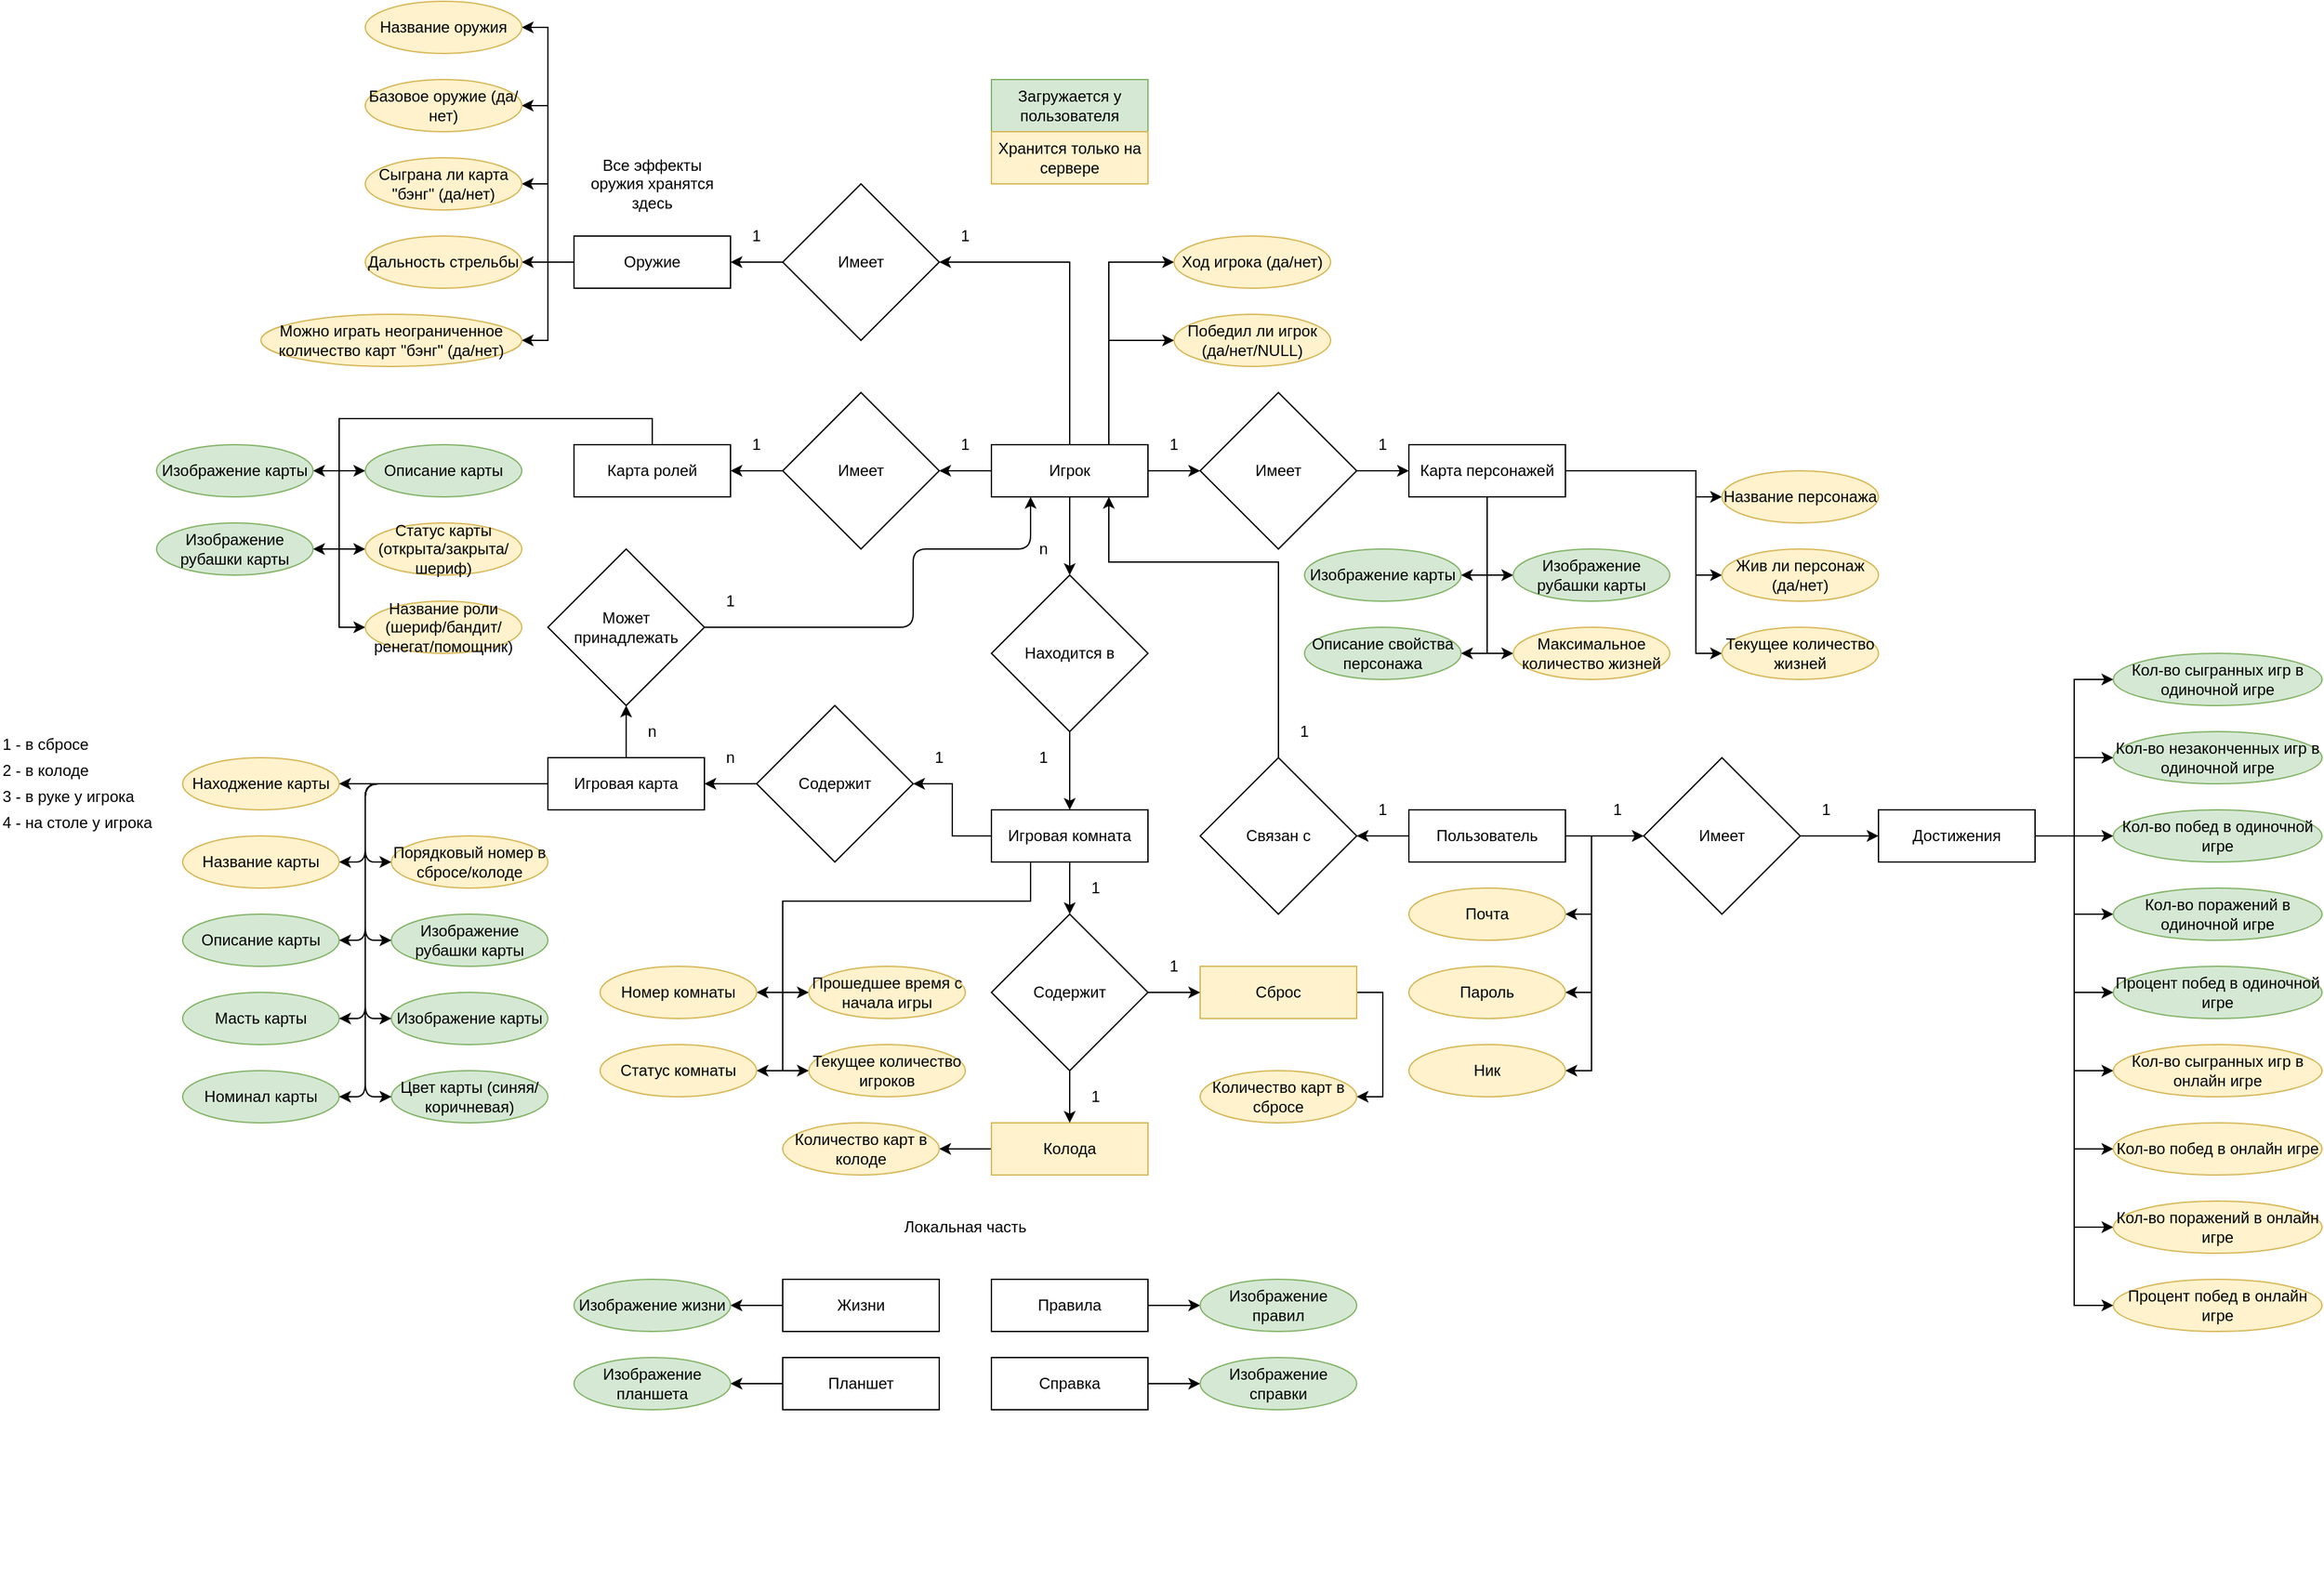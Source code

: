 <mxfile version="14.5.1" type="device"><diagram id="2LK_nWgQ4b0RKUr6yLOh" name="Страница 1"><mxGraphModel dx="1695" dy="1679" grid="1" gridSize="10" guides="1" tooltips="1" connect="1" arrows="1" fold="1" page="1" pageScale="1" pageWidth="827" pageHeight="1169" math="0" shadow="0"><root><mxCell id="0"/><mxCell id="1" parent="0"/><mxCell id="tqJbhCtPQgTpKIdVYoPa-54" style="edgeStyle=orthogonalEdgeStyle;rounded=0;orthogonalLoop=1;jettySize=auto;html=1;exitX=0;exitY=0.5;exitDx=0;exitDy=0;entryX=1;entryY=0.5;entryDx=0;entryDy=0;" parent="1" source="tqJbhCtPQgTpKIdVYoPa-1" target="tqJbhCtPQgTpKIdVYoPa-53" edge="1"><mxGeometry relative="1" as="geometry"/></mxCell><mxCell id="Ng_sRUgUd0FgWZVph2ZS-1" style="edgeStyle=orthogonalEdgeStyle;rounded=0;orthogonalLoop=1;jettySize=auto;html=1;exitX=1;exitY=0.5;exitDx=0;exitDy=0;entryX=1;entryY=0.5;entryDx=0;entryDy=0;" parent="1" source="tqJbhCtPQgTpKIdVYoPa-1" target="tqJbhCtPQgTpKIdVYoPa-2" edge="1"><mxGeometry relative="1" as="geometry"/></mxCell><mxCell id="Ng_sRUgUd0FgWZVph2ZS-2" style="edgeStyle=orthogonalEdgeStyle;rounded=0;orthogonalLoop=1;jettySize=auto;html=1;exitX=1;exitY=0.5;exitDx=0;exitDy=0;entryX=1;entryY=0.5;entryDx=0;entryDy=0;" parent="1" source="tqJbhCtPQgTpKIdVYoPa-1" target="tqJbhCtPQgTpKIdVYoPa-3" edge="1"><mxGeometry relative="1" as="geometry"/></mxCell><mxCell id="Ng_sRUgUd0FgWZVph2ZS-3" style="edgeStyle=orthogonalEdgeStyle;rounded=0;orthogonalLoop=1;jettySize=auto;html=1;exitX=1;exitY=0.5;exitDx=0;exitDy=0;entryX=1;entryY=0.5;entryDx=0;entryDy=0;" parent="1" source="tqJbhCtPQgTpKIdVYoPa-1" target="tqJbhCtPQgTpKIdVYoPa-4" edge="1"><mxGeometry relative="1" as="geometry"/></mxCell><mxCell id="Ng_sRUgUd0FgWZVph2ZS-5" style="edgeStyle=orthogonalEdgeStyle;rounded=0;orthogonalLoop=1;jettySize=auto;html=1;exitX=1;exitY=0.5;exitDx=0;exitDy=0;entryX=0;entryY=0.5;entryDx=0;entryDy=0;" parent="1" source="tqJbhCtPQgTpKIdVYoPa-1" target="Ng_sRUgUd0FgWZVph2ZS-4" edge="1"><mxGeometry relative="1" as="geometry"/></mxCell><mxCell id="tqJbhCtPQgTpKIdVYoPa-1" value="Пользователь" style="rounded=0;whiteSpace=wrap;html=1;" parent="1" vertex="1"><mxGeometry x="820" y="160" width="120" height="40" as="geometry"/></mxCell><mxCell id="tqJbhCtPQgTpKIdVYoPa-2" value="Почта" style="ellipse;whiteSpace=wrap;html=1;fillColor=#fff2cc;strokeColor=#d6b656;" parent="1" vertex="1"><mxGeometry x="820" y="220" width="120" height="40" as="geometry"/></mxCell><mxCell id="tqJbhCtPQgTpKIdVYoPa-3" value="Пароль" style="ellipse;whiteSpace=wrap;html=1;fillColor=#fff2cc;strokeColor=#d6b656;" parent="1" vertex="1"><mxGeometry x="820" y="280" width="120" height="40" as="geometry"/></mxCell><mxCell id="tqJbhCtPQgTpKIdVYoPa-4" value="Ник" style="ellipse;whiteSpace=wrap;html=1;fillColor=#fff2cc;strokeColor=#d6b656;" parent="1" vertex="1"><mxGeometry x="820" y="340" width="120" height="40" as="geometry"/></mxCell><mxCell id="yKu2WsWxw4WH2LXZNO1g-32" style="edgeStyle=orthogonalEdgeStyle;rounded=0;orthogonalLoop=1;jettySize=auto;html=1;exitX=0.5;exitY=0;exitDx=0;exitDy=0;entryX=0.5;entryY=1;entryDx=0;entryDy=0;" edge="1" parent="1" source="tqJbhCtPQgTpKIdVYoPa-8" target="yKu2WsWxw4WH2LXZNO1g-31"><mxGeometry relative="1" as="geometry"/></mxCell><mxCell id="tqJbhCtPQgTpKIdVYoPa-8" value="Игровая карта" style="rounded=0;whiteSpace=wrap;html=1;" parent="1" vertex="1"><mxGeometry x="160" y="120" width="120" height="40" as="geometry"/></mxCell><mxCell id="tqJbhCtPQgTpKIdVYoPa-11" value="Изображение карты" style="ellipse;whiteSpace=wrap;html=1;fillColor=#d5e8d4;strokeColor=#82b366;" parent="1" vertex="1"><mxGeometry x="40" y="300" width="120" height="40" as="geometry"/></mxCell><mxCell id="tqJbhCtPQgTpKIdVYoPa-12" value="Описание карты" style="ellipse;whiteSpace=wrap;html=1;fillColor=#d5e8d4;strokeColor=#82b366;" parent="1" vertex="1"><mxGeometry x="-120" y="240" width="120" height="40" as="geometry"/></mxCell><mxCell id="tqJbhCtPQgTpKIdVYoPa-16" value="Масть карты" style="ellipse;whiteSpace=wrap;html=1;fillColor=#d5e8d4;strokeColor=#82b366;" parent="1" vertex="1"><mxGeometry x="-120" y="300" width="120" height="40" as="geometry"/></mxCell><mxCell id="tqJbhCtPQgTpKIdVYoPa-18" value="Номинал карты" style="ellipse;whiteSpace=wrap;html=1;fillColor=#d5e8d4;strokeColor=#82b366;" parent="1" vertex="1"><mxGeometry x="-120" y="360" width="120" height="40" as="geometry"/></mxCell><mxCell id="tqJbhCtPQgTpKIdVYoPa-20" value="Изображение рубашки карты" style="ellipse;whiteSpace=wrap;html=1;fillColor=#d5e8d4;strokeColor=#82b366;" parent="1" vertex="1"><mxGeometry x="40" y="240" width="120" height="40" as="geometry"/></mxCell><mxCell id="tqJbhCtPQgTpKIdVYoPa-75" style="edgeStyle=orthogonalEdgeStyle;rounded=0;orthogonalLoop=1;jettySize=auto;html=1;exitX=0.5;exitY=0;exitDx=0;exitDy=0;entryX=1;entryY=0.5;entryDx=0;entryDy=0;" parent="1" source="tqJbhCtPQgTpKIdVYoPa-22" target="tqJbhCtPQgTpKIdVYoPa-23" edge="1"><mxGeometry relative="1" as="geometry"><mxPoint y="-120" as="targetPoint"/><Array as="points"><mxPoint x="240" y="-140"/><mxPoint y="-140"/><mxPoint y="-100"/></Array></mxGeometry></mxCell><mxCell id="tqJbhCtPQgTpKIdVYoPa-77" style="edgeStyle=orthogonalEdgeStyle;rounded=0;orthogonalLoop=1;jettySize=auto;html=1;exitX=0.5;exitY=0;exitDx=0;exitDy=0;entryX=0;entryY=0.5;entryDx=0;entryDy=0;" parent="1" source="tqJbhCtPQgTpKIdVYoPa-22" target="tqJbhCtPQgTpKIdVYoPa-24" edge="1"><mxGeometry relative="1" as="geometry"><Array as="points"><mxPoint x="240" y="-140"/><mxPoint y="-140"/><mxPoint y="-100"/></Array></mxGeometry></mxCell><mxCell id="vhArE2SicNhaXRRSIGEL-88" style="edgeStyle=orthogonalEdgeStyle;rounded=0;orthogonalLoop=1;jettySize=auto;html=1;exitX=0.5;exitY=0;exitDx=0;exitDy=0;entryX=0;entryY=0.5;entryDx=0;entryDy=0;" parent="1" source="tqJbhCtPQgTpKIdVYoPa-22" target="vhArE2SicNhaXRRSIGEL-36" edge="1"><mxGeometry relative="1" as="geometry"><mxPoint y="-50" as="targetPoint"/></mxGeometry></mxCell><mxCell id="vhArE2SicNhaXRRSIGEL-89" style="edgeStyle=orthogonalEdgeStyle;rounded=0;orthogonalLoop=1;jettySize=auto;html=1;exitX=0.5;exitY=0;exitDx=0;exitDy=0;entryX=1;entryY=0.5;entryDx=0;entryDy=0;" parent="1" source="tqJbhCtPQgTpKIdVYoPa-22" target="tqJbhCtPQgTpKIdVYoPa-25" edge="1"><mxGeometry relative="1" as="geometry"><Array as="points"><mxPoint x="240" y="-140"/><mxPoint y="-140"/><mxPoint y="-40"/></Array></mxGeometry></mxCell><mxCell id="vhArE2SicNhaXRRSIGEL-95" style="edgeStyle=orthogonalEdgeStyle;rounded=0;orthogonalLoop=1;jettySize=auto;html=1;exitX=0.5;exitY=0;exitDx=0;exitDy=0;entryX=0;entryY=0.5;entryDx=0;entryDy=0;" parent="1" source="tqJbhCtPQgTpKIdVYoPa-22" target="vhArE2SicNhaXRRSIGEL-94" edge="1"><mxGeometry relative="1" as="geometry"/></mxCell><mxCell id="tqJbhCtPQgTpKIdVYoPa-22" value="Карта ролей" style="rounded=0;whiteSpace=wrap;html=1;" parent="1" vertex="1"><mxGeometry x="180" y="-120" width="120" height="40" as="geometry"/></mxCell><mxCell id="tqJbhCtPQgTpKIdVYoPa-23" value="Изображение карты" style="ellipse;whiteSpace=wrap;html=1;fillColor=#d5e8d4;strokeColor=#82b366;" parent="1" vertex="1"><mxGeometry x="-140" y="-120" width="120" height="40" as="geometry"/></mxCell><mxCell id="tqJbhCtPQgTpKIdVYoPa-24" value="Описание карты" style="ellipse;whiteSpace=wrap;html=1;fillColor=#d5e8d4;strokeColor=#82b366;" parent="1" vertex="1"><mxGeometry x="20" y="-120" width="120" height="40" as="geometry"/></mxCell><mxCell id="tqJbhCtPQgTpKIdVYoPa-25" value="Изображение рубашки карты" style="ellipse;whiteSpace=wrap;html=1;fillColor=#d5e8d4;strokeColor=#82b366;" parent="1" vertex="1"><mxGeometry x="-140" y="-60" width="120" height="40" as="geometry"/></mxCell><mxCell id="tqJbhCtPQgTpKIdVYoPa-66" style="edgeStyle=orthogonalEdgeStyle;rounded=0;orthogonalLoop=1;jettySize=auto;html=1;exitX=0.5;exitY=1;exitDx=0;exitDy=0;entryX=1;entryY=0.5;entryDx=0;entryDy=0;" parent="1" source="tqJbhCtPQgTpKIdVYoPa-29" target="tqJbhCtPQgTpKIdVYoPa-31" edge="1"><mxGeometry relative="1" as="geometry"/></mxCell><mxCell id="tqJbhCtPQgTpKIdVYoPa-67" style="edgeStyle=orthogonalEdgeStyle;rounded=0;orthogonalLoop=1;jettySize=auto;html=1;exitX=0.5;exitY=1;exitDx=0;exitDy=0;entryX=0;entryY=0.5;entryDx=0;entryDy=0;" parent="1" source="tqJbhCtPQgTpKIdVYoPa-29" target="tqJbhCtPQgTpKIdVYoPa-33" edge="1"><mxGeometry relative="1" as="geometry"/></mxCell><mxCell id="tqJbhCtPQgTpKIdVYoPa-68" style="edgeStyle=orthogonalEdgeStyle;rounded=0;orthogonalLoop=1;jettySize=auto;html=1;exitX=0.5;exitY=1;exitDx=0;exitDy=0;entryX=1;entryY=0.5;entryDx=0;entryDy=0;" parent="1" source="tqJbhCtPQgTpKIdVYoPa-29" target="tqJbhCtPQgTpKIdVYoPa-32" edge="1"><mxGeometry relative="1" as="geometry"/></mxCell><mxCell id="tqJbhCtPQgTpKIdVYoPa-69" style="edgeStyle=orthogonalEdgeStyle;rounded=0;orthogonalLoop=1;jettySize=auto;html=1;exitX=0.5;exitY=1;exitDx=0;exitDy=0;entryX=0;entryY=0.5;entryDx=0;entryDy=0;" parent="1" source="tqJbhCtPQgTpKIdVYoPa-29" target="tqJbhCtPQgTpKIdVYoPa-37" edge="1"><mxGeometry relative="1" as="geometry"/></mxCell><mxCell id="vhArE2SicNhaXRRSIGEL-39" style="edgeStyle=orthogonalEdgeStyle;rounded=0;orthogonalLoop=1;jettySize=auto;html=1;exitX=1;exitY=0.5;exitDx=0;exitDy=0;entryX=0;entryY=0.5;entryDx=0;entryDy=0;" parent="1" source="tqJbhCtPQgTpKIdVYoPa-29" target="vhArE2SicNhaXRRSIGEL-38" edge="1"><mxGeometry relative="1" as="geometry"><Array as="points"><mxPoint x="1040" y="-100"/><mxPoint x="1040" y="40"/></Array></mxGeometry></mxCell><mxCell id="vhArE2SicNhaXRRSIGEL-43" style="edgeStyle=orthogonalEdgeStyle;rounded=0;orthogonalLoop=1;jettySize=auto;html=1;exitX=1;exitY=0.5;exitDx=0;exitDy=0;entryX=0;entryY=0.5;entryDx=0;entryDy=0;" parent="1" source="tqJbhCtPQgTpKIdVYoPa-29" target="vhArE2SicNhaXRRSIGEL-42" edge="1"><mxGeometry relative="1" as="geometry"><Array as="points"><mxPoint x="1040" y="-100"/><mxPoint x="1040" y="-20"/></Array></mxGeometry></mxCell><mxCell id="vhArE2SicNhaXRRSIGEL-97" style="edgeStyle=orthogonalEdgeStyle;rounded=0;orthogonalLoop=1;jettySize=auto;html=1;exitX=1;exitY=0.5;exitDx=0;exitDy=0;entryX=0;entryY=0.5;entryDx=0;entryDy=0;" parent="1" source="tqJbhCtPQgTpKIdVYoPa-29" target="vhArE2SicNhaXRRSIGEL-96" edge="1"><mxGeometry relative="1" as="geometry"><Array as="points"><mxPoint x="1040" y="-100"/><mxPoint x="1040" y="-80"/></Array></mxGeometry></mxCell><mxCell id="tqJbhCtPQgTpKIdVYoPa-29" value="Карта персонажей" style="rounded=0;whiteSpace=wrap;html=1;" parent="1" vertex="1"><mxGeometry x="820" y="-120" width="120" height="40" as="geometry"/></mxCell><mxCell id="tqJbhCtPQgTpKIdVYoPa-30" value="&lt;span style=&quot;color: rgba(0 , 0 , 0 , 0) ; font-family: monospace ; font-size: 0px&quot;&gt;%3CmxGraphModel%3E%3Croot%3E%3CmxCell%20id%3D%220%22%2F%3E%3CmxCell%20id%3D%221%22%20parent%3D%220%22%2F%3E%3CmxCell%20id%3D%222%22%20value%3D%22%D0%98%D0%B7%D0%BE%D0%B1%D1%80%D0%B0%D0%B6%D0%B5%D0%BD%D0%B8%D0%B5%20%D0%BA%D0%B0%D1%80%D1%82%D1%8B%22%20style%3D%22ellipse%3BwhiteSpace%3Dwrap%3Bhtml%3D1%3B%22%20vertex%3D%221%22%20parent%3D%221%22%3E%3CmxGeometry%20x%3D%22320%22%20y%3D%22280%22%20width%3D%22120%22%20height%3D%2240%22%20as%3D%22geometry%22%2F%3E%3C%2FmxCell%3E%3CmxCell%20id%3D%223%22%20value%3D%22%D0%9E%D0%BF%D0%B8%D1%81%D0%B0%D0%BD%D0%B8%D0%B5%20%D0%BA%D0%B0%D1%80%D1%82%D1%8B%22%20style%3D%22ellipse%3BwhiteSpace%3Dwrap%3Bhtml%3D1%3B%22%20vertex%3D%221%22%20parent%3D%221%22%3E%3CmxGeometry%20x%3D%22320%22%20y%3D%22400%22%20width%3D%22120%22%20height%3D%2240%22%20as%3D%22geometry%22%2F%3E%3C%2FmxCell%3E%3CmxCell%20id%3D%224%22%20value%3D%22%D0%98%D0%B7%D0%BE%D0%B1%D1%80%D0%B0%D0%B6%D0%B5%D0%BD%D0%B8%D0%B5%20%D1%80%D1%83%D0%B1%D0%B0%D1%88%D0%BA%D0%B8%20%D0%BA%D0%B0%D1%80%D1%82%D1%8B%22%20style%3D%22ellipse%3BwhiteSpace%3Dwrap%3Bhtml%3D1%3B%22%20vertex%3D%221%22%20parent%3D%221%22%3E%3CmxGeometry%20x%3D%22320%22%20y%3D%22340%22%20width%3D%22120%22%20height%3D%2240%22%20as%3D%22geometry%22%2F%3E%3C%2FmxCell%3E%3C%2Froot%3E%3C%2FmxGraphModel%3E&lt;/span&gt;" style="text;html=1;align=center;verticalAlign=middle;resizable=0;points=[];;autosize=1;" parent="1" vertex="1"><mxGeometry x="863" y="738" width="20" height="20" as="geometry"/></mxCell><mxCell id="tqJbhCtPQgTpKIdVYoPa-31" value="Изображение карты" style="ellipse;whiteSpace=wrap;html=1;fillColor=#d5e8d4;strokeColor=#82b366;" parent="1" vertex="1"><mxGeometry x="740" y="-40" width="120" height="40" as="geometry"/></mxCell><mxCell id="tqJbhCtPQgTpKIdVYoPa-32" value="Описание свойства персонажа" style="ellipse;whiteSpace=wrap;html=1;fillColor=#d5e8d4;strokeColor=#82b366;" parent="1" vertex="1"><mxGeometry x="740" y="20" width="120" height="40" as="geometry"/></mxCell><mxCell id="tqJbhCtPQgTpKIdVYoPa-33" value="Изображение рубашки карты" style="ellipse;whiteSpace=wrap;html=1;fillColor=#d5e8d4;strokeColor=#82b366;" parent="1" vertex="1"><mxGeometry x="900" y="-40" width="120" height="40" as="geometry"/></mxCell><mxCell id="tqJbhCtPQgTpKIdVYoPa-37" value="Максимальное количество жизней" style="ellipse;whiteSpace=wrap;html=1;fillColor=#fff2cc;strokeColor=#d6b656;" parent="1" vertex="1"><mxGeometry x="900" y="20" width="120" height="40" as="geometry"/></mxCell><mxCell id="tqJbhCtPQgTpKIdVYoPa-42" style="edgeStyle=orthogonalEdgeStyle;rounded=0;orthogonalLoop=1;jettySize=auto;html=1;entryX=1;entryY=0.5;entryDx=0;entryDy=0;exitX=0;exitY=0.5;exitDx=0;exitDy=0;" parent="1" source="tqJbhCtPQgTpKIdVYoPa-40" target="tqJbhCtPQgTpKIdVYoPa-41" edge="1"><mxGeometry relative="1" as="geometry"/></mxCell><mxCell id="tqJbhCtPQgTpKIdVYoPa-40" value="Планшет" style="rounded=0;whiteSpace=wrap;html=1;" parent="1" vertex="1"><mxGeometry x="340" y="580" width="120" height="40" as="geometry"/></mxCell><mxCell id="tqJbhCtPQgTpKIdVYoPa-41" value="Изображение планшета" style="ellipse;whiteSpace=wrap;html=1;fillColor=#d5e8d4;strokeColor=#82b366;" parent="1" vertex="1"><mxGeometry x="180" y="580" width="120" height="40" as="geometry"/></mxCell><mxCell id="tqJbhCtPQgTpKIdVYoPa-45" style="edgeStyle=orthogonalEdgeStyle;rounded=0;orthogonalLoop=1;jettySize=auto;html=1;exitX=0;exitY=0.5;exitDx=0;exitDy=0;entryX=1;entryY=0.5;entryDx=0;entryDy=0;" parent="1" source="tqJbhCtPQgTpKIdVYoPa-43" target="tqJbhCtPQgTpKIdVYoPa-44" edge="1"><mxGeometry relative="1" as="geometry"/></mxCell><mxCell id="tqJbhCtPQgTpKIdVYoPa-43" value="Жизни" style="rounded=0;whiteSpace=wrap;html=1;" parent="1" vertex="1"><mxGeometry x="340" y="520" width="120" height="40" as="geometry"/></mxCell><mxCell id="tqJbhCtPQgTpKIdVYoPa-44" value="Изображение жизни" style="ellipse;whiteSpace=wrap;html=1;fillColor=#d5e8d4;strokeColor=#82b366;" parent="1" vertex="1"><mxGeometry x="180" y="520" width="120" height="40" as="geometry"/></mxCell><mxCell id="tqJbhCtPQgTpKIdVYoPa-48" style="edgeStyle=orthogonalEdgeStyle;rounded=0;orthogonalLoop=1;jettySize=auto;html=1;exitX=1;exitY=0.5;exitDx=0;exitDy=0;entryX=0;entryY=0.5;entryDx=0;entryDy=0;" parent="1" source="tqJbhCtPQgTpKIdVYoPa-46" target="tqJbhCtPQgTpKIdVYoPa-47" edge="1"><mxGeometry relative="1" as="geometry"/></mxCell><mxCell id="tqJbhCtPQgTpKIdVYoPa-46" value="Правила" style="rounded=0;whiteSpace=wrap;html=1;" parent="1" vertex="1"><mxGeometry x="500" y="520" width="120" height="40" as="geometry"/></mxCell><mxCell id="tqJbhCtPQgTpKIdVYoPa-47" value="Изображение правил" style="ellipse;whiteSpace=wrap;html=1;fillColor=#d5e8d4;strokeColor=#82b366;" parent="1" vertex="1"><mxGeometry x="660" y="520" width="120" height="40" as="geometry"/></mxCell><mxCell id="tqJbhCtPQgTpKIdVYoPa-51" style="edgeStyle=orthogonalEdgeStyle;rounded=0;orthogonalLoop=1;jettySize=auto;html=1;exitX=1;exitY=0.5;exitDx=0;exitDy=0;entryX=0;entryY=0.5;entryDx=0;entryDy=0;" parent="1" source="tqJbhCtPQgTpKIdVYoPa-49" target="tqJbhCtPQgTpKIdVYoPa-50" edge="1"><mxGeometry relative="1" as="geometry"/></mxCell><mxCell id="tqJbhCtPQgTpKIdVYoPa-49" value="Справка" style="rounded=0;whiteSpace=wrap;html=1;" parent="1" vertex="1"><mxGeometry x="500" y="580" width="120" height="40" as="geometry"/></mxCell><mxCell id="tqJbhCtPQgTpKIdVYoPa-50" value="Изображение справки" style="ellipse;whiteSpace=wrap;html=1;fillColor=#d5e8d4;strokeColor=#82b366;" parent="1" vertex="1"><mxGeometry x="660" y="580" width="120" height="40" as="geometry"/></mxCell><mxCell id="vhArE2SicNhaXRRSIGEL-72" style="edgeStyle=orthogonalEdgeStyle;rounded=0;orthogonalLoop=1;jettySize=auto;html=1;entryX=0.5;entryY=0;entryDx=0;entryDy=0;" parent="1" source="tqJbhCtPQgTpKIdVYoPa-52" target="vhArE2SicNhaXRRSIGEL-71" edge="1"><mxGeometry relative="1" as="geometry"/></mxCell><mxCell id="yKu2WsWxw4WH2LXZNO1g-14" style="edgeStyle=orthogonalEdgeStyle;rounded=0;orthogonalLoop=1;jettySize=auto;html=1;exitX=0.25;exitY=1;exitDx=0;exitDy=0;entryX=0;entryY=0.5;entryDx=0;entryDy=0;" edge="1" parent="1" source="tqJbhCtPQgTpKIdVYoPa-52" target="tqJbhCtPQgTpKIdVYoPa-58"><mxGeometry relative="1" as="geometry"><Array as="points"><mxPoint x="530" y="230"/><mxPoint x="340" y="230"/><mxPoint x="340" y="300"/></Array></mxGeometry></mxCell><mxCell id="yKu2WsWxw4WH2LXZNO1g-15" style="edgeStyle=orthogonalEdgeStyle;rounded=0;orthogonalLoop=1;jettySize=auto;html=1;exitX=0.25;exitY=1;exitDx=0;exitDy=0;entryX=0;entryY=0.5;entryDx=0;entryDy=0;" edge="1" parent="1" source="tqJbhCtPQgTpKIdVYoPa-52" target="tqJbhCtPQgTpKIdVYoPa-62"><mxGeometry relative="1" as="geometry"><Array as="points"><mxPoint x="530" y="230"/><mxPoint x="340" y="230"/><mxPoint x="340" y="360"/></Array></mxGeometry></mxCell><mxCell id="yKu2WsWxw4WH2LXZNO1g-16" style="edgeStyle=orthogonalEdgeStyle;rounded=0;orthogonalLoop=1;jettySize=auto;html=1;exitX=0.25;exitY=1;exitDx=0;exitDy=0;entryX=1;entryY=0.5;entryDx=0;entryDy=0;" edge="1" parent="1" source="tqJbhCtPQgTpKIdVYoPa-52" target="tqJbhCtPQgTpKIdVYoPa-56"><mxGeometry relative="1" as="geometry"><Array as="points"><mxPoint x="530" y="230"/><mxPoint x="340" y="230"/><mxPoint x="340" y="300"/></Array></mxGeometry></mxCell><mxCell id="yKu2WsWxw4WH2LXZNO1g-17" style="edgeStyle=orthogonalEdgeStyle;rounded=0;orthogonalLoop=1;jettySize=auto;html=1;exitX=0.25;exitY=1;exitDx=0;exitDy=0;entryX=1;entryY=0.5;entryDx=0;entryDy=0;" edge="1" parent="1" source="tqJbhCtPQgTpKIdVYoPa-52" target="tqJbhCtPQgTpKIdVYoPa-57"><mxGeometry relative="1" as="geometry"><Array as="points"><mxPoint x="530" y="230"/><mxPoint x="340" y="230"/><mxPoint x="340" y="360"/></Array></mxGeometry></mxCell><mxCell id="yKu2WsWxw4WH2LXZNO1g-18" style="edgeStyle=orthogonalEdgeStyle;rounded=0;orthogonalLoop=1;jettySize=auto;html=1;exitX=0;exitY=0.5;exitDx=0;exitDy=0;entryX=1;entryY=0.5;entryDx=0;entryDy=0;" edge="1" parent="1" source="tqJbhCtPQgTpKIdVYoPa-52" target="vhArE2SicNhaXRRSIGEL-33"><mxGeometry relative="1" as="geometry"/></mxCell><mxCell id="tqJbhCtPQgTpKIdVYoPa-52" value="Игровая комната" style="rounded=0;whiteSpace=wrap;html=1;" parent="1" vertex="1"><mxGeometry x="500" y="160" width="120" height="40" as="geometry"/></mxCell><mxCell id="tqJbhCtPQgTpKIdVYoPa-55" style="edgeStyle=orthogonalEdgeStyle;rounded=0;orthogonalLoop=1;jettySize=auto;html=1;exitX=0.5;exitY=0;exitDx=0;exitDy=0;entryX=0.75;entryY=1;entryDx=0;entryDy=0;" parent="1" source="tqJbhCtPQgTpKIdVYoPa-53" target="vhArE2SicNhaXRRSIGEL-1" edge="1"><mxGeometry relative="1" as="geometry"><Array as="points"><mxPoint x="720" y="-30"/><mxPoint x="590" y="-30"/></Array></mxGeometry></mxCell><mxCell id="tqJbhCtPQgTpKIdVYoPa-53" value="Связан с" style="rhombus;whiteSpace=wrap;html=1;" parent="1" vertex="1"><mxGeometry x="660" y="120" width="120" height="120" as="geometry"/></mxCell><mxCell id="tqJbhCtPQgTpKIdVYoPa-56" value="Номер комнаты" style="ellipse;whiteSpace=wrap;html=1;fillColor=#fff2cc;strokeColor=#d6b656;" parent="1" vertex="1"><mxGeometry x="200" y="280" width="120" height="40" as="geometry"/></mxCell><mxCell id="tqJbhCtPQgTpKIdVYoPa-57" value="Статус комнаты" style="ellipse;whiteSpace=wrap;html=1;fillColor=#fff2cc;strokeColor=#d6b656;" parent="1" vertex="1"><mxGeometry x="200" y="340" width="120" height="40" as="geometry"/></mxCell><mxCell id="tqJbhCtPQgTpKIdVYoPa-58" value="Прошедшее время с начала игры" style="ellipse;whiteSpace=wrap;html=1;fillColor=#fff2cc;strokeColor=#d6b656;" parent="1" vertex="1"><mxGeometry x="360" y="280" width="120" height="40" as="geometry"/></mxCell><mxCell id="tqJbhCtPQgTpKIdVYoPa-62" value="Текущее количество игроков" style="ellipse;whiteSpace=wrap;html=1;fillColor=#fff2cc;strokeColor=#d6b656;" parent="1" vertex="1"><mxGeometry x="360" y="340" width="120" height="40" as="geometry"/></mxCell><mxCell id="vhArE2SicNhaXRRSIGEL-9" style="edgeStyle=orthogonalEdgeStyle;rounded=0;orthogonalLoop=1;jettySize=auto;html=1;exitX=0;exitY=0.5;exitDx=0;exitDy=0;entryX=1;entryY=0.5;entryDx=0;entryDy=0;" parent="1" source="vhArE2SicNhaXRRSIGEL-1" target="vhArE2SicNhaXRRSIGEL-8" edge="1"><mxGeometry relative="1" as="geometry"/></mxCell><mxCell id="vhArE2SicNhaXRRSIGEL-21" style="edgeStyle=orthogonalEdgeStyle;rounded=0;orthogonalLoop=1;jettySize=auto;html=1;exitX=1;exitY=0.5;exitDx=0;exitDy=0;entryX=0;entryY=0.5;entryDx=0;entryDy=0;" parent="1" source="vhArE2SicNhaXRRSIGEL-1" target="vhArE2SicNhaXRRSIGEL-20" edge="1"><mxGeometry relative="1" as="geometry"/></mxCell><mxCell id="vhArE2SicNhaXRRSIGEL-49" style="edgeStyle=orthogonalEdgeStyle;rounded=0;orthogonalLoop=1;jettySize=auto;html=1;exitX=0.5;exitY=0;exitDx=0;exitDy=0;entryX=1;entryY=0.5;entryDx=0;entryDy=0;" parent="1" source="vhArE2SicNhaXRRSIGEL-1" target="vhArE2SicNhaXRRSIGEL-44" edge="1"><mxGeometry relative="1" as="geometry"/></mxCell><mxCell id="yKu2WsWxw4WH2LXZNO1g-5" style="edgeStyle=orthogonalEdgeStyle;rounded=0;orthogonalLoop=1;jettySize=auto;html=1;exitX=0.5;exitY=1;exitDx=0;exitDy=0;entryX=0.5;entryY=0;entryDx=0;entryDy=0;" edge="1" parent="1" source="vhArE2SicNhaXRRSIGEL-1" target="vhArE2SicNhaXRRSIGEL-5"><mxGeometry relative="1" as="geometry"/></mxCell><mxCell id="yKu2WsWxw4WH2LXZNO1g-11" style="edgeStyle=orthogonalEdgeStyle;rounded=0;orthogonalLoop=1;jettySize=auto;html=1;exitX=0.75;exitY=0;exitDx=0;exitDy=0;entryX=0;entryY=0.5;entryDx=0;entryDy=0;" edge="1" parent="1" source="vhArE2SicNhaXRRSIGEL-1" target="vhArE2SicNhaXRRSIGEL-91"><mxGeometry relative="1" as="geometry"/></mxCell><mxCell id="yKu2WsWxw4WH2LXZNO1g-12" style="edgeStyle=orthogonalEdgeStyle;rounded=0;orthogonalLoop=1;jettySize=auto;html=1;exitX=0.75;exitY=0;exitDx=0;exitDy=0;entryX=0;entryY=0.5;entryDx=0;entryDy=0;" edge="1" parent="1" source="vhArE2SicNhaXRRSIGEL-1" target="vhArE2SicNhaXRRSIGEL-102"><mxGeometry relative="1" as="geometry"/></mxCell><mxCell id="vhArE2SicNhaXRRSIGEL-1" value="Игрок" style="rounded=0;whiteSpace=wrap;html=1;" parent="1" vertex="1"><mxGeometry x="500" y="-120" width="120" height="40" as="geometry"/></mxCell><mxCell id="yKu2WsWxw4WH2LXZNO1g-6" style="edgeStyle=orthogonalEdgeStyle;rounded=0;orthogonalLoop=1;jettySize=auto;html=1;exitX=0.5;exitY=1;exitDx=0;exitDy=0;entryX=0.5;entryY=0;entryDx=0;entryDy=0;" edge="1" parent="1" source="vhArE2SicNhaXRRSIGEL-5" target="tqJbhCtPQgTpKIdVYoPa-52"><mxGeometry relative="1" as="geometry"/></mxCell><mxCell id="vhArE2SicNhaXRRSIGEL-5" value="Находится в" style="rhombus;whiteSpace=wrap;html=1;" parent="1" vertex="1"><mxGeometry x="500" y="-20" width="120" height="120" as="geometry"/></mxCell><mxCell id="vhArE2SicNhaXRRSIGEL-10" style="edgeStyle=orthogonalEdgeStyle;rounded=0;orthogonalLoop=1;jettySize=auto;html=1;exitX=0;exitY=0.5;exitDx=0;exitDy=0;entryX=1;entryY=0.5;entryDx=0;entryDy=0;" parent="1" source="vhArE2SicNhaXRRSIGEL-8" target="tqJbhCtPQgTpKIdVYoPa-22" edge="1"><mxGeometry relative="1" as="geometry"/></mxCell><mxCell id="vhArE2SicNhaXRRSIGEL-8" value="Имеет" style="rhombus;whiteSpace=wrap;html=1;" parent="1" vertex="1"><mxGeometry x="340" y="-160" width="120" height="120" as="geometry"/></mxCell><mxCell id="vhArE2SicNhaXRRSIGEL-18" value="Загружается у пользователя" style="rounded=0;whiteSpace=wrap;html=1;fillColor=#d5e8d4;strokeColor=#82b366;" parent="1" vertex="1"><mxGeometry x="500" y="-400" width="120" height="40" as="geometry"/></mxCell><mxCell id="vhArE2SicNhaXRRSIGEL-19" value="Хранится только на сервере" style="rounded=0;whiteSpace=wrap;html=1;fillColor=#fff2cc;strokeColor=#d6b656;" parent="1" vertex="1"><mxGeometry x="500" y="-360" width="120" height="40" as="geometry"/></mxCell><mxCell id="vhArE2SicNhaXRRSIGEL-22" style="edgeStyle=orthogonalEdgeStyle;rounded=0;orthogonalLoop=1;jettySize=auto;html=1;exitX=1;exitY=0.5;exitDx=0;exitDy=0;entryX=0;entryY=0.5;entryDx=0;entryDy=0;" parent="1" source="vhArE2SicNhaXRRSIGEL-20" target="tqJbhCtPQgTpKIdVYoPa-29" edge="1"><mxGeometry relative="1" as="geometry"/></mxCell><mxCell id="vhArE2SicNhaXRRSIGEL-20" value="Имеет" style="rhombus;whiteSpace=wrap;html=1;" parent="1" vertex="1"><mxGeometry x="660" y="-160" width="120" height="120" as="geometry"/></mxCell><mxCell id="yKu2WsWxw4WH2LXZNO1g-19" style="edgeStyle=orthogonalEdgeStyle;rounded=0;orthogonalLoop=1;jettySize=auto;html=1;exitX=0;exitY=0.5;exitDx=0;exitDy=0;entryX=1;entryY=0.5;entryDx=0;entryDy=0;" edge="1" parent="1" source="vhArE2SicNhaXRRSIGEL-33" target="tqJbhCtPQgTpKIdVYoPa-8"><mxGeometry relative="1" as="geometry"/></mxCell><mxCell id="vhArE2SicNhaXRRSIGEL-33" value="Содержит" style="rhombus;whiteSpace=wrap;html=1;" parent="1" vertex="1"><mxGeometry x="320" y="80" width="120" height="120" as="geometry"/></mxCell><mxCell id="vhArE2SicNhaXRRSIGEL-36" value="Статус карты (открыта/закрыта/шериф)" style="ellipse;whiteSpace=wrap;html=1;fillColor=#fff2cc;strokeColor=#d6b656;" parent="1" vertex="1"><mxGeometry x="20" y="-60" width="120" height="40" as="geometry"/></mxCell><mxCell id="vhArE2SicNhaXRRSIGEL-38" value="Текущее количество жизней" style="ellipse;whiteSpace=wrap;html=1;fillColor=#fff2cc;strokeColor=#d6b656;" parent="1" vertex="1"><mxGeometry x="1060" y="20" width="120" height="40" as="geometry"/></mxCell><mxCell id="vhArE2SicNhaXRRSIGEL-42" value="Жив ли персонаж (да/нет)" style="ellipse;whiteSpace=wrap;html=1;fillColor=#fff2cc;strokeColor=#d6b656;" parent="1" vertex="1"><mxGeometry x="1060" y="-40" width="120" height="40" as="geometry"/></mxCell><mxCell id="vhArE2SicNhaXRRSIGEL-46" style="edgeStyle=orthogonalEdgeStyle;rounded=0;orthogonalLoop=1;jettySize=auto;html=1;exitX=0;exitY=0.5;exitDx=0;exitDy=0;entryX=1;entryY=0.5;entryDx=0;entryDy=0;" parent="1" source="vhArE2SicNhaXRRSIGEL-44" target="vhArE2SicNhaXRRSIGEL-45" edge="1"><mxGeometry relative="1" as="geometry"/></mxCell><mxCell id="vhArE2SicNhaXRRSIGEL-44" value="Имеет" style="rhombus;whiteSpace=wrap;html=1;" parent="1" vertex="1"><mxGeometry x="340" y="-320" width="120" height="120" as="geometry"/></mxCell><mxCell id="vhArE2SicNhaXRRSIGEL-50" style="edgeStyle=orthogonalEdgeStyle;rounded=0;orthogonalLoop=1;jettySize=auto;html=1;exitX=0;exitY=0.5;exitDx=0;exitDy=0;entryX=1;entryY=0.5;entryDx=0;entryDy=0;" parent="1" source="vhArE2SicNhaXRRSIGEL-45" target="vhArE2SicNhaXRRSIGEL-47" edge="1"><mxGeometry relative="1" as="geometry"/></mxCell><mxCell id="vhArE2SicNhaXRRSIGEL-52" style="edgeStyle=orthogonalEdgeStyle;rounded=0;orthogonalLoop=1;jettySize=auto;html=1;exitX=0;exitY=0.5;exitDx=0;exitDy=0;entryX=1;entryY=0.5;entryDx=0;entryDy=0;" parent="1" source="vhArE2SicNhaXRRSIGEL-45" target="vhArE2SicNhaXRRSIGEL-48" edge="1"><mxGeometry relative="1" as="geometry"/></mxCell><mxCell id="vhArE2SicNhaXRRSIGEL-85" style="edgeStyle=orthogonalEdgeStyle;rounded=0;orthogonalLoop=1;jettySize=auto;html=1;exitX=0;exitY=0.5;exitDx=0;exitDy=0;entryX=1;entryY=0.5;entryDx=0;entryDy=0;" parent="1" source="vhArE2SicNhaXRRSIGEL-45" target="vhArE2SicNhaXRRSIGEL-84" edge="1"><mxGeometry relative="1" as="geometry"/></mxCell><mxCell id="vhArE2SicNhaXRRSIGEL-87" style="edgeStyle=orthogonalEdgeStyle;rounded=0;orthogonalLoop=1;jettySize=auto;html=1;exitX=0;exitY=0.5;exitDx=0;exitDy=0;entryX=1;entryY=0.5;entryDx=0;entryDy=0;" parent="1" source="vhArE2SicNhaXRRSIGEL-45" target="vhArE2SicNhaXRRSIGEL-86" edge="1"><mxGeometry relative="1" as="geometry"/></mxCell><mxCell id="vhArE2SicNhaXRRSIGEL-101" style="edgeStyle=orthogonalEdgeStyle;rounded=0;orthogonalLoop=1;jettySize=auto;html=1;exitX=0;exitY=0.5;exitDx=0;exitDy=0;entryX=1;entryY=0.5;entryDx=0;entryDy=0;" parent="1" source="vhArE2SicNhaXRRSIGEL-45" target="vhArE2SicNhaXRRSIGEL-100" edge="1"><mxGeometry relative="1" as="geometry"/></mxCell><mxCell id="vhArE2SicNhaXRRSIGEL-45" value="Оружие" style="rounded=0;whiteSpace=wrap;html=1;" parent="1" vertex="1"><mxGeometry x="180" y="-280" width="120" height="40" as="geometry"/></mxCell><mxCell id="vhArE2SicNhaXRRSIGEL-47" value="Дальность стрельбы" style="ellipse;whiteSpace=wrap;html=1;fillColor=#fff2cc;strokeColor=#d6b656;" parent="1" vertex="1"><mxGeometry x="20" y="-280" width="120" height="40" as="geometry"/></mxCell><mxCell id="vhArE2SicNhaXRRSIGEL-48" value="Можно играть неограниченное количество карт &quot;бэнг&quot; (да/нет)" style="ellipse;whiteSpace=wrap;html=1;fillColor=#fff2cc;strokeColor=#d6b656;" parent="1" vertex="1"><mxGeometry x="-60" y="-220" width="200" height="40" as="geometry"/></mxCell><mxCell id="vhArE2SicNhaXRRSIGEL-53" value="Все эффекты оружия хранятся здесь" style="text;html=1;strokeColor=none;fillColor=none;align=center;verticalAlign=middle;whiteSpace=wrap;rounded=0;" parent="1" vertex="1"><mxGeometry x="180" y="-330" width="120" height="20" as="geometry"/></mxCell><mxCell id="vhArE2SicNhaXRRSIGEL-54" value="1" style="text;html=1;strokeColor=none;fillColor=none;align=center;verticalAlign=middle;whiteSpace=wrap;rounded=0;" parent="1" vertex="1"><mxGeometry x="300" y="-300" width="40" height="40" as="geometry"/></mxCell><mxCell id="vhArE2SicNhaXRRSIGEL-56" value="1" style="text;html=1;strokeColor=none;fillColor=none;align=center;verticalAlign=middle;whiteSpace=wrap;rounded=0;" parent="1" vertex="1"><mxGeometry x="460" y="-300" width="40" height="40" as="geometry"/></mxCell><mxCell id="vhArE2SicNhaXRRSIGEL-59" value="1" style="text;html=1;strokeColor=none;fillColor=none;align=center;verticalAlign=middle;whiteSpace=wrap;rounded=0;" parent="1" vertex="1"><mxGeometry x="300" y="-140" width="40" height="40" as="geometry"/></mxCell><mxCell id="vhArE2SicNhaXRRSIGEL-60" value="1" style="text;html=1;strokeColor=none;fillColor=none;align=center;verticalAlign=middle;whiteSpace=wrap;rounded=0;" parent="1" vertex="1"><mxGeometry x="460" y="-140" width="40" height="40" as="geometry"/></mxCell><mxCell id="vhArE2SicNhaXRRSIGEL-61" value="1" style="text;html=1;strokeColor=none;fillColor=none;align=center;verticalAlign=middle;whiteSpace=wrap;rounded=0;" parent="1" vertex="1"><mxGeometry x="620" y="-140" width="40" height="40" as="geometry"/></mxCell><mxCell id="vhArE2SicNhaXRRSIGEL-62" value="1" style="text;html=1;strokeColor=none;fillColor=none;align=center;verticalAlign=middle;whiteSpace=wrap;rounded=0;" parent="1" vertex="1"><mxGeometry x="780" y="-140" width="40" height="40" as="geometry"/></mxCell><mxCell id="vhArE2SicNhaXRRSIGEL-63" value="1" style="text;html=1;strokeColor=none;fillColor=none;align=center;verticalAlign=middle;whiteSpace=wrap;rounded=0;" parent="1" vertex="1"><mxGeometry x="440" y="100" width="40" height="40" as="geometry"/></mxCell><mxCell id="vhArE2SicNhaXRRSIGEL-64" value="n" style="text;html=1;strokeColor=none;fillColor=none;align=center;verticalAlign=middle;whiteSpace=wrap;rounded=0;" parent="1" vertex="1"><mxGeometry x="280" y="100" width="40" height="40" as="geometry"/></mxCell><mxCell id="vhArE2SicNhaXRRSIGEL-65" value="Цвет карты (синяя/коричневая)" style="ellipse;whiteSpace=wrap;html=1;fillColor=#d5e8d4;strokeColor=#82b366;" parent="1" vertex="1"><mxGeometry x="40" y="360" width="120" height="40" as="geometry"/></mxCell><mxCell id="vhArE2SicNhaXRRSIGEL-81" style="edgeStyle=orthogonalEdgeStyle;rounded=0;orthogonalLoop=1;jettySize=auto;html=1;exitX=1;exitY=0.5;exitDx=0;exitDy=0;entryX=1;entryY=0.5;entryDx=0;entryDy=0;" parent="1" source="vhArE2SicNhaXRRSIGEL-69" target="vhArE2SicNhaXRRSIGEL-80" edge="1"><mxGeometry relative="1" as="geometry"/></mxCell><mxCell id="vhArE2SicNhaXRRSIGEL-69" value="Сброс" style="rounded=0;whiteSpace=wrap;html=1;fillColor=#fff2cc;strokeColor=#d6b656;" parent="1" vertex="1"><mxGeometry x="660" y="280" width="120" height="40" as="geometry"/></mxCell><mxCell id="vhArE2SicNhaXRRSIGEL-79" style="edgeStyle=orthogonalEdgeStyle;rounded=0;orthogonalLoop=1;jettySize=auto;html=1;exitX=0;exitY=0.5;exitDx=0;exitDy=0;entryX=1;entryY=0.5;entryDx=0;entryDy=0;" parent="1" source="vhArE2SicNhaXRRSIGEL-70" target="vhArE2SicNhaXRRSIGEL-78" edge="1"><mxGeometry relative="1" as="geometry"/></mxCell><mxCell id="vhArE2SicNhaXRRSIGEL-70" value="Колода" style="rounded=0;whiteSpace=wrap;html=1;fillColor=#fff2cc;strokeColor=#d6b656;" parent="1" vertex="1"><mxGeometry x="500" y="400" width="120" height="40" as="geometry"/></mxCell><mxCell id="vhArE2SicNhaXRRSIGEL-73" style="edgeStyle=orthogonalEdgeStyle;rounded=0;orthogonalLoop=1;jettySize=auto;html=1;exitX=1;exitY=0.5;exitDx=0;exitDy=0;entryX=0;entryY=0.5;entryDx=0;entryDy=0;" parent="1" source="vhArE2SicNhaXRRSIGEL-71" target="vhArE2SicNhaXRRSIGEL-69" edge="1"><mxGeometry relative="1" as="geometry"/></mxCell><mxCell id="vhArE2SicNhaXRRSIGEL-74" style="edgeStyle=orthogonalEdgeStyle;rounded=0;orthogonalLoop=1;jettySize=auto;html=1;exitX=0.5;exitY=1;exitDx=0;exitDy=0;entryX=0.5;entryY=0;entryDx=0;entryDy=0;" parent="1" source="vhArE2SicNhaXRRSIGEL-71" target="vhArE2SicNhaXRRSIGEL-70" edge="1"><mxGeometry relative="1" as="geometry"/></mxCell><mxCell id="vhArE2SicNhaXRRSIGEL-71" value="Содержит" style="rhombus;whiteSpace=wrap;html=1;" parent="1" vertex="1"><mxGeometry x="500" y="240" width="120" height="120" as="geometry"/></mxCell><mxCell id="vhArE2SicNhaXRRSIGEL-75" value="1" style="text;html=1;strokeColor=none;fillColor=none;align=center;verticalAlign=middle;whiteSpace=wrap;rounded=0;" parent="1" vertex="1"><mxGeometry x="560" y="200" width="40" height="40" as="geometry"/></mxCell><mxCell id="vhArE2SicNhaXRRSIGEL-76" value="1" style="text;html=1;strokeColor=none;fillColor=none;align=center;verticalAlign=middle;whiteSpace=wrap;rounded=0;" parent="1" vertex="1"><mxGeometry x="620" y="260" width="40" height="40" as="geometry"/></mxCell><mxCell id="vhArE2SicNhaXRRSIGEL-77" value="1" style="text;html=1;strokeColor=none;fillColor=none;align=center;verticalAlign=middle;whiteSpace=wrap;rounded=0;" parent="1" vertex="1"><mxGeometry x="560" y="360" width="40" height="40" as="geometry"/></mxCell><mxCell id="vhArE2SicNhaXRRSIGEL-78" value="Количество карт в колоде" style="ellipse;whiteSpace=wrap;html=1;fillColor=#fff2cc;strokeColor=#d6b656;" parent="1" vertex="1"><mxGeometry x="340" y="400" width="120" height="40" as="geometry"/></mxCell><mxCell id="vhArE2SicNhaXRRSIGEL-80" value="Количество карт в сбросе" style="ellipse;whiteSpace=wrap;html=1;fillColor=#fff2cc;strokeColor=#d6b656;" parent="1" vertex="1"><mxGeometry x="660" y="360" width="120" height="40" as="geometry"/></mxCell><mxCell id="vhArE2SicNhaXRRSIGEL-84" value="Сыграна ли карта &quot;бэнг&quot; (да/нет)" style="ellipse;whiteSpace=wrap;html=1;fillColor=#fff2cc;strokeColor=#d6b656;" parent="1" vertex="1"><mxGeometry x="20" y="-340" width="120" height="40" as="geometry"/></mxCell><mxCell id="vhArE2SicNhaXRRSIGEL-86" value="Базовое оружие (да/нет)" style="ellipse;whiteSpace=wrap;html=1;fillColor=#fff2cc;strokeColor=#d6b656;" parent="1" vertex="1"><mxGeometry x="20" y="-400" width="120" height="40" as="geometry"/></mxCell><mxCell id="vhArE2SicNhaXRRSIGEL-91" value="Ход игрока (да/нет)" style="ellipse;whiteSpace=wrap;html=1;fillColor=#fff2cc;strokeColor=#d6b656;" parent="1" vertex="1"><mxGeometry x="640" y="-280" width="120" height="40" as="geometry"/></mxCell><mxCell id="vhArE2SicNhaXRRSIGEL-93" value="Локальная часть" style="text;html=1;strokeColor=none;fillColor=none;align=center;verticalAlign=middle;whiteSpace=wrap;rounded=0;" parent="1" vertex="1"><mxGeometry x="400" y="470" width="160" height="20" as="geometry"/></mxCell><mxCell id="vhArE2SicNhaXRRSIGEL-94" value="Название роли (шериф/бандит/ренегат/помощник)" style="ellipse;whiteSpace=wrap;html=1;fillColor=#fff2cc;strokeColor=#d6b656;" parent="1" vertex="1"><mxGeometry x="20" width="120" height="40" as="geometry"/></mxCell><mxCell id="vhArE2SicNhaXRRSIGEL-96" value="Название персонажа" style="ellipse;whiteSpace=wrap;html=1;fillColor=#fff2cc;strokeColor=#d6b656;" parent="1" vertex="1"><mxGeometry x="1060" y="-100" width="120" height="40" as="geometry"/></mxCell><mxCell id="vhArE2SicNhaXRRSIGEL-98" value="Название карты" style="ellipse;whiteSpace=wrap;html=1;fillColor=#fff2cc;strokeColor=#d6b656;" parent="1" vertex="1"><mxGeometry x="-120" y="180" width="120" height="40" as="geometry"/></mxCell><mxCell id="vhArE2SicNhaXRRSIGEL-100" value="Название оружия" style="ellipse;whiteSpace=wrap;html=1;fillColor=#fff2cc;strokeColor=#d6b656;" parent="1" vertex="1"><mxGeometry x="20" y="-460" width="120" height="40" as="geometry"/></mxCell><mxCell id="vhArE2SicNhaXRRSIGEL-102" value="Победил ли игрок (да/нет/NULL)" style="ellipse;whiteSpace=wrap;html=1;fillColor=#fff2cc;strokeColor=#d6b656;" parent="1" vertex="1"><mxGeometry x="640" y="-220" width="120" height="40" as="geometry"/></mxCell><mxCell id="vhArE2SicNhaXRRSIGEL-104" value="Находжение карты" style="ellipse;whiteSpace=wrap;html=1;fillColor=#fff2cc;strokeColor=#d6b656;" parent="1" vertex="1"><mxGeometry x="-120" y="120" width="120" height="40" as="geometry"/></mxCell><mxCell id="vhArE2SicNhaXRRSIGEL-105" value="Порядковый номер в сбросе/колоде" style="ellipse;whiteSpace=wrap;html=1;fillColor=#fff2cc;strokeColor=#d6b656;" parent="1" vertex="1"><mxGeometry x="40" y="180" width="120" height="40" as="geometry"/></mxCell><mxCell id="Ng_sRUgUd0FgWZVph2ZS-16" style="edgeStyle=orthogonalEdgeStyle;rounded=0;orthogonalLoop=1;jettySize=auto;html=1;exitX=1;exitY=0.5;exitDx=0;exitDy=0;entryX=0;entryY=0.5;entryDx=0;entryDy=0;" parent="1" source="Ng_sRUgUd0FgWZVph2ZS-4" target="Ng_sRUgUd0FgWZVph2ZS-6" edge="1"><mxGeometry relative="1" as="geometry"/></mxCell><mxCell id="Ng_sRUgUd0FgWZVph2ZS-4" value="Имеет" style="rhombus;whiteSpace=wrap;html=1;" parent="1" vertex="1"><mxGeometry x="1000" y="120" width="120" height="120" as="geometry"/></mxCell><mxCell id="Ng_sRUgUd0FgWZVph2ZS-17" style="edgeStyle=orthogonalEdgeStyle;rounded=0;orthogonalLoop=1;jettySize=auto;html=1;exitX=1;exitY=0.5;exitDx=0;exitDy=0;entryX=0;entryY=0.5;entryDx=0;entryDy=0;" parent="1" source="Ng_sRUgUd0FgWZVph2ZS-6" target="Ng_sRUgUd0FgWZVph2ZS-7" edge="1"><mxGeometry relative="1" as="geometry"/></mxCell><mxCell id="Ng_sRUgUd0FgWZVph2ZS-18" style="edgeStyle=orthogonalEdgeStyle;rounded=0;orthogonalLoop=1;jettySize=auto;html=1;exitX=1;exitY=0.5;exitDx=0;exitDy=0;entryX=0;entryY=0.5;entryDx=0;entryDy=0;" parent="1" source="Ng_sRUgUd0FgWZVph2ZS-6" target="Ng_sRUgUd0FgWZVph2ZS-8" edge="1"><mxGeometry relative="1" as="geometry"/></mxCell><mxCell id="Ng_sRUgUd0FgWZVph2ZS-19" style="edgeStyle=orthogonalEdgeStyle;rounded=0;orthogonalLoop=1;jettySize=auto;html=1;exitX=1;exitY=0.5;exitDx=0;exitDy=0;entryX=0;entryY=0.5;entryDx=0;entryDy=0;" parent="1" source="Ng_sRUgUd0FgWZVph2ZS-6" target="Ng_sRUgUd0FgWZVph2ZS-9" edge="1"><mxGeometry relative="1" as="geometry"/></mxCell><mxCell id="Ng_sRUgUd0FgWZVph2ZS-20" style="edgeStyle=orthogonalEdgeStyle;rounded=0;orthogonalLoop=1;jettySize=auto;html=1;exitX=1;exitY=0.5;exitDx=0;exitDy=0;entryX=0;entryY=0.5;entryDx=0;entryDy=0;" parent="1" source="Ng_sRUgUd0FgWZVph2ZS-6" target="Ng_sRUgUd0FgWZVph2ZS-10" edge="1"><mxGeometry relative="1" as="geometry"/></mxCell><mxCell id="Ng_sRUgUd0FgWZVph2ZS-21" style="edgeStyle=orthogonalEdgeStyle;rounded=0;orthogonalLoop=1;jettySize=auto;html=1;exitX=1;exitY=0.5;exitDx=0;exitDy=0;entryX=0;entryY=0.5;entryDx=0;entryDy=0;" parent="1" source="Ng_sRUgUd0FgWZVph2ZS-6" target="Ng_sRUgUd0FgWZVph2ZS-11" edge="1"><mxGeometry relative="1" as="geometry"/></mxCell><mxCell id="Ng_sRUgUd0FgWZVph2ZS-22" style="edgeStyle=orthogonalEdgeStyle;rounded=0;orthogonalLoop=1;jettySize=auto;html=1;exitX=1;exitY=0.5;exitDx=0;exitDy=0;entryX=0;entryY=0.5;entryDx=0;entryDy=0;" parent="1" source="Ng_sRUgUd0FgWZVph2ZS-6" target="Ng_sRUgUd0FgWZVph2ZS-12" edge="1"><mxGeometry relative="1" as="geometry"/></mxCell><mxCell id="Ng_sRUgUd0FgWZVph2ZS-23" style="edgeStyle=orthogonalEdgeStyle;rounded=0;orthogonalLoop=1;jettySize=auto;html=1;exitX=1;exitY=0.5;exitDx=0;exitDy=0;entryX=0;entryY=0.5;entryDx=0;entryDy=0;" parent="1" source="Ng_sRUgUd0FgWZVph2ZS-6" target="Ng_sRUgUd0FgWZVph2ZS-13" edge="1"><mxGeometry relative="1" as="geometry"/></mxCell><mxCell id="Ng_sRUgUd0FgWZVph2ZS-24" style="edgeStyle=orthogonalEdgeStyle;rounded=0;orthogonalLoop=1;jettySize=auto;html=1;exitX=1;exitY=0.5;exitDx=0;exitDy=0;entryX=0;entryY=0.5;entryDx=0;entryDy=0;" parent="1" source="Ng_sRUgUd0FgWZVph2ZS-6" target="Ng_sRUgUd0FgWZVph2ZS-14" edge="1"><mxGeometry relative="1" as="geometry"/></mxCell><mxCell id="Ng_sRUgUd0FgWZVph2ZS-25" style="edgeStyle=orthogonalEdgeStyle;rounded=0;orthogonalLoop=1;jettySize=auto;html=1;exitX=1;exitY=0.5;exitDx=0;exitDy=0;entryX=0;entryY=0.5;entryDx=0;entryDy=0;" parent="1" source="Ng_sRUgUd0FgWZVph2ZS-6" target="Ng_sRUgUd0FgWZVph2ZS-15" edge="1"><mxGeometry relative="1" as="geometry"/></mxCell><mxCell id="Ng_sRUgUd0FgWZVph2ZS-6" value="Достижения" style="rounded=0;whiteSpace=wrap;html=1;" parent="1" vertex="1"><mxGeometry x="1180" y="160" width="120" height="40" as="geometry"/></mxCell><mxCell id="Ng_sRUgUd0FgWZVph2ZS-7" value="Кол-во сыгранных игр в одиночной игре" style="ellipse;whiteSpace=wrap;html=1;fillColor=#d5e8d4;strokeColor=#82b366;" parent="1" vertex="1"><mxGeometry x="1360" y="40" width="160" height="40" as="geometry"/></mxCell><mxCell id="Ng_sRUgUd0FgWZVph2ZS-8" value="Кол-во незаконченных игр в одиночной игре" style="ellipse;whiteSpace=wrap;html=1;fillColor=#d5e8d4;strokeColor=#82b366;" parent="1" vertex="1"><mxGeometry x="1360" y="100" width="160" height="40" as="geometry"/></mxCell><mxCell id="Ng_sRUgUd0FgWZVph2ZS-9" value="Кол-во побед в одиночной игре" style="ellipse;whiteSpace=wrap;html=1;fillColor=#d5e8d4;strokeColor=#82b366;" parent="1" vertex="1"><mxGeometry x="1360" y="160" width="160" height="40" as="geometry"/></mxCell><mxCell id="Ng_sRUgUd0FgWZVph2ZS-10" value="Кол-во поражений в одиночной игре" style="ellipse;whiteSpace=wrap;html=1;fillColor=#d5e8d4;strokeColor=#82b366;" parent="1" vertex="1"><mxGeometry x="1360" y="220" width="160" height="40" as="geometry"/></mxCell><mxCell id="Ng_sRUgUd0FgWZVph2ZS-11" value="Процент побед в одиночной игре" style="ellipse;whiteSpace=wrap;html=1;fillColor=#d5e8d4;strokeColor=#82b366;" parent="1" vertex="1"><mxGeometry x="1360" y="280" width="160" height="40" as="geometry"/></mxCell><mxCell id="Ng_sRUgUd0FgWZVph2ZS-12" value="Кол-во сыгранных игр в онлайн игре" style="ellipse;whiteSpace=wrap;html=1;fillColor=#fff2cc;strokeColor=#d6b656;" parent="1" vertex="1"><mxGeometry x="1360" y="340" width="160" height="40" as="geometry"/></mxCell><mxCell id="Ng_sRUgUd0FgWZVph2ZS-13" value="Кол-во побед в онлайн игре" style="ellipse;whiteSpace=wrap;html=1;fillColor=#fff2cc;strokeColor=#d6b656;" parent="1" vertex="1"><mxGeometry x="1360" y="400" width="160" height="40" as="geometry"/></mxCell><mxCell id="Ng_sRUgUd0FgWZVph2ZS-14" value="Кол-во поражений в онлайн игре" style="ellipse;whiteSpace=wrap;html=1;fillColor=#fff2cc;strokeColor=#d6b656;" parent="1" vertex="1"><mxGeometry x="1360" y="460" width="160" height="40" as="geometry"/></mxCell><mxCell id="Ng_sRUgUd0FgWZVph2ZS-15" value="Процент побед в онлайн игре" style="ellipse;whiteSpace=wrap;html=1;fillColor=#fff2cc;strokeColor=#d6b656;" parent="1" vertex="1"><mxGeometry x="1360" y="520" width="160" height="40" as="geometry"/></mxCell><mxCell id="Ng_sRUgUd0FgWZVph2ZS-26" value="1" style="text;html=1;strokeColor=none;fillColor=none;align=center;verticalAlign=middle;whiteSpace=wrap;rounded=0;" parent="1" vertex="1"><mxGeometry x="960" y="140" width="40" height="40" as="geometry"/></mxCell><mxCell id="Ng_sRUgUd0FgWZVph2ZS-27" value="1" style="text;html=1;strokeColor=none;fillColor=none;align=center;verticalAlign=middle;whiteSpace=wrap;rounded=0;" parent="1" vertex="1"><mxGeometry x="1120" y="140" width="40" height="40" as="geometry"/></mxCell><mxCell id="yKu2WsWxw4WH2LXZNO1g-1" value="1 - в сбросе" style="text;html=1;strokeColor=none;fillColor=none;align=left;verticalAlign=middle;whiteSpace=wrap;rounded=0;" vertex="1" parent="1"><mxGeometry x="-260" y="100" width="120" height="20" as="geometry"/></mxCell><mxCell id="yKu2WsWxw4WH2LXZNO1g-2" value="2 - в колоде" style="text;html=1;strokeColor=none;fillColor=none;align=left;verticalAlign=middle;whiteSpace=wrap;rounded=0;" vertex="1" parent="1"><mxGeometry x="-260" y="120" width="120" height="20" as="geometry"/></mxCell><mxCell id="yKu2WsWxw4WH2LXZNO1g-3" value="3 - в руке у игрока" style="text;html=1;strokeColor=none;fillColor=none;align=left;verticalAlign=middle;whiteSpace=wrap;rounded=0;" vertex="1" parent="1"><mxGeometry x="-260" y="140" width="120" height="20" as="geometry"/></mxCell><mxCell id="yKu2WsWxw4WH2LXZNO1g-4" value="4 - на столе у игрока" style="text;html=1;strokeColor=none;fillColor=none;align=left;verticalAlign=middle;whiteSpace=wrap;rounded=0;" vertex="1" parent="1"><mxGeometry x="-260" y="160" width="120" height="20" as="geometry"/></mxCell><mxCell id="yKu2WsWxw4WH2LXZNO1g-7" value="1" style="text;html=1;strokeColor=none;fillColor=none;align=center;verticalAlign=middle;whiteSpace=wrap;rounded=0;" vertex="1" parent="1"><mxGeometry x="780" y="140" width="40" height="40" as="geometry"/></mxCell><mxCell id="yKu2WsWxw4WH2LXZNO1g-8" value="1" style="text;html=1;strokeColor=none;fillColor=none;align=center;verticalAlign=middle;whiteSpace=wrap;rounded=0;" vertex="1" parent="1"><mxGeometry x="720" y="80" width="40" height="40" as="geometry"/></mxCell><mxCell id="yKu2WsWxw4WH2LXZNO1g-9" value="n" style="text;html=1;strokeColor=none;fillColor=none;align=center;verticalAlign=middle;whiteSpace=wrap;rounded=0;" vertex="1" parent="1"><mxGeometry x="520" y="-60" width="40" height="40" as="geometry"/></mxCell><mxCell id="yKu2WsWxw4WH2LXZNO1g-10" value="1" style="text;html=1;strokeColor=none;fillColor=none;align=center;verticalAlign=middle;whiteSpace=wrap;rounded=0;" vertex="1" parent="1"><mxGeometry x="520" y="100" width="40" height="40" as="geometry"/></mxCell><mxCell id="yKu2WsWxw4WH2LXZNO1g-21" value="" style="endArrow=classic;html=1;entryX=1;entryY=0.5;entryDx=0;entryDy=0;exitX=0;exitY=0.5;exitDx=0;exitDy=0;" edge="1" parent="1" source="tqJbhCtPQgTpKIdVYoPa-8" target="vhArE2SicNhaXRRSIGEL-104"><mxGeometry width="50" height="50" relative="1" as="geometry"><mxPoint y="480" as="sourcePoint"/><mxPoint x="50" y="430" as="targetPoint"/></mxGeometry></mxCell><mxCell id="yKu2WsWxw4WH2LXZNO1g-22" value="" style="endArrow=classic;html=1;entryX=1;entryY=0.5;entryDx=0;entryDy=0;exitX=0;exitY=0.5;exitDx=0;exitDy=0;" edge="1" parent="1" source="tqJbhCtPQgTpKIdVYoPa-8" target="vhArE2SicNhaXRRSIGEL-98"><mxGeometry width="50" height="50" relative="1" as="geometry"><mxPoint x="-20" y="500" as="sourcePoint"/><mxPoint x="30" y="450" as="targetPoint"/><Array as="points"><mxPoint x="20" y="140"/><mxPoint x="20" y="200"/></Array></mxGeometry></mxCell><mxCell id="yKu2WsWxw4WH2LXZNO1g-23" value="" style="endArrow=classic;html=1;entryX=0;entryY=0.5;entryDx=0;entryDy=0;exitX=0;exitY=0.5;exitDx=0;exitDy=0;" edge="1" parent="1" source="tqJbhCtPQgTpKIdVYoPa-8" target="vhArE2SicNhaXRRSIGEL-105"><mxGeometry width="50" height="50" relative="1" as="geometry"><mxPoint x="10" y="500" as="sourcePoint"/><mxPoint x="60" y="450" as="targetPoint"/><Array as="points"><mxPoint x="20" y="140"/><mxPoint x="20" y="200"/></Array></mxGeometry></mxCell><mxCell id="yKu2WsWxw4WH2LXZNO1g-24" value="" style="endArrow=classic;html=1;entryX=1;entryY=0.5;entryDx=0;entryDy=0;exitX=0;exitY=0.5;exitDx=0;exitDy=0;" edge="1" parent="1" source="tqJbhCtPQgTpKIdVYoPa-8" target="tqJbhCtPQgTpKIdVYoPa-12"><mxGeometry width="50" height="50" relative="1" as="geometry"><mxPoint x="40" y="490" as="sourcePoint"/><mxPoint x="90" y="440" as="targetPoint"/><Array as="points"><mxPoint x="20" y="140"/><mxPoint x="20" y="260"/></Array></mxGeometry></mxCell><mxCell id="yKu2WsWxw4WH2LXZNO1g-25" value="" style="endArrow=classic;html=1;entryX=0;entryY=0.5;entryDx=0;entryDy=0;exitX=0;exitY=0.5;exitDx=0;exitDy=0;" edge="1" parent="1" source="tqJbhCtPQgTpKIdVYoPa-8" target="tqJbhCtPQgTpKIdVYoPa-20"><mxGeometry width="50" height="50" relative="1" as="geometry"><mxPoint x="-50" y="510" as="sourcePoint"/><mxPoint y="460" as="targetPoint"/><Array as="points"><mxPoint x="20" y="140"/><mxPoint x="20" y="260"/></Array></mxGeometry></mxCell><mxCell id="yKu2WsWxw4WH2LXZNO1g-26" value="" style="endArrow=classic;html=1;entryX=1;entryY=0.5;entryDx=0;entryDy=0;exitX=0;exitY=0.5;exitDx=0;exitDy=0;" edge="1" parent="1" source="tqJbhCtPQgTpKIdVYoPa-8" target="tqJbhCtPQgTpKIdVYoPa-16"><mxGeometry width="50" height="50" relative="1" as="geometry"><mxPoint x="20" y="470" as="sourcePoint"/><mxPoint x="70" y="420" as="targetPoint"/><Array as="points"><mxPoint x="20" y="140"/><mxPoint x="20" y="320"/></Array></mxGeometry></mxCell><mxCell id="yKu2WsWxw4WH2LXZNO1g-27" value="" style="endArrow=classic;html=1;entryX=0;entryY=0.5;entryDx=0;entryDy=0;exitX=0;exitY=0.5;exitDx=0;exitDy=0;" edge="1" parent="1" source="tqJbhCtPQgTpKIdVYoPa-8" target="tqJbhCtPQgTpKIdVYoPa-11"><mxGeometry width="50" height="50" relative="1" as="geometry"><mxPoint x="-20" y="500" as="sourcePoint"/><mxPoint x="30" y="450" as="targetPoint"/><Array as="points"><mxPoint x="20" y="140"/><mxPoint x="20" y="320"/></Array></mxGeometry></mxCell><mxCell id="yKu2WsWxw4WH2LXZNO1g-28" value="" style="endArrow=classic;html=1;entryX=1;entryY=0.5;entryDx=0;entryDy=0;exitX=0;exitY=0.5;exitDx=0;exitDy=0;" edge="1" parent="1" source="tqJbhCtPQgTpKIdVYoPa-8" target="tqJbhCtPQgTpKIdVYoPa-18"><mxGeometry width="50" height="50" relative="1" as="geometry"><mxPoint x="-10" y="480" as="sourcePoint"/><mxPoint x="40" y="430" as="targetPoint"/><Array as="points"><mxPoint x="20" y="140"/><mxPoint x="20" y="380"/></Array></mxGeometry></mxCell><mxCell id="yKu2WsWxw4WH2LXZNO1g-29" value="" style="endArrow=classic;html=1;entryX=0;entryY=0.5;entryDx=0;entryDy=0;exitX=0;exitY=0.5;exitDx=0;exitDy=0;" edge="1" parent="1" source="tqJbhCtPQgTpKIdVYoPa-8" target="vhArE2SicNhaXRRSIGEL-65"><mxGeometry width="50" height="50" relative="1" as="geometry"><mxPoint x="-30" y="490" as="sourcePoint"/><mxPoint x="20" y="440" as="targetPoint"/><Array as="points"><mxPoint x="20" y="140"/><mxPoint x="20" y="380"/></Array></mxGeometry></mxCell><mxCell id="yKu2WsWxw4WH2LXZNO1g-31" value="Может принадлежать" style="rhombus;whiteSpace=wrap;html=1;" vertex="1" parent="1"><mxGeometry x="160" y="-40" width="120" height="120" as="geometry"/></mxCell><mxCell id="yKu2WsWxw4WH2LXZNO1g-34" value="" style="endArrow=classic;html=1;entryX=0.25;entryY=1;entryDx=0;entryDy=0;exitX=1;exitY=0.5;exitDx=0;exitDy=0;" edge="1" parent="1" source="yKu2WsWxw4WH2LXZNO1g-31" target="vhArE2SicNhaXRRSIGEL-1"><mxGeometry width="50" height="50" relative="1" as="geometry"><mxPoint x="330" y="60" as="sourcePoint"/><mxPoint x="380" y="10" as="targetPoint"/><Array as="points"><mxPoint x="440" y="20"/><mxPoint x="440" y="-40"/><mxPoint x="530" y="-40"/></Array></mxGeometry></mxCell><mxCell id="yKu2WsWxw4WH2LXZNO1g-36" value="n" style="text;html=1;strokeColor=none;fillColor=none;align=center;verticalAlign=middle;whiteSpace=wrap;rounded=0;" vertex="1" parent="1"><mxGeometry x="220" y="80" width="40" height="40" as="geometry"/></mxCell><mxCell id="yKu2WsWxw4WH2LXZNO1g-37" value="1" style="text;html=1;strokeColor=none;fillColor=none;align=center;verticalAlign=middle;whiteSpace=wrap;rounded=0;" vertex="1" parent="1"><mxGeometry x="280" y="-20" width="40" height="40" as="geometry"/></mxCell></root></mxGraphModel></diagram></mxfile>